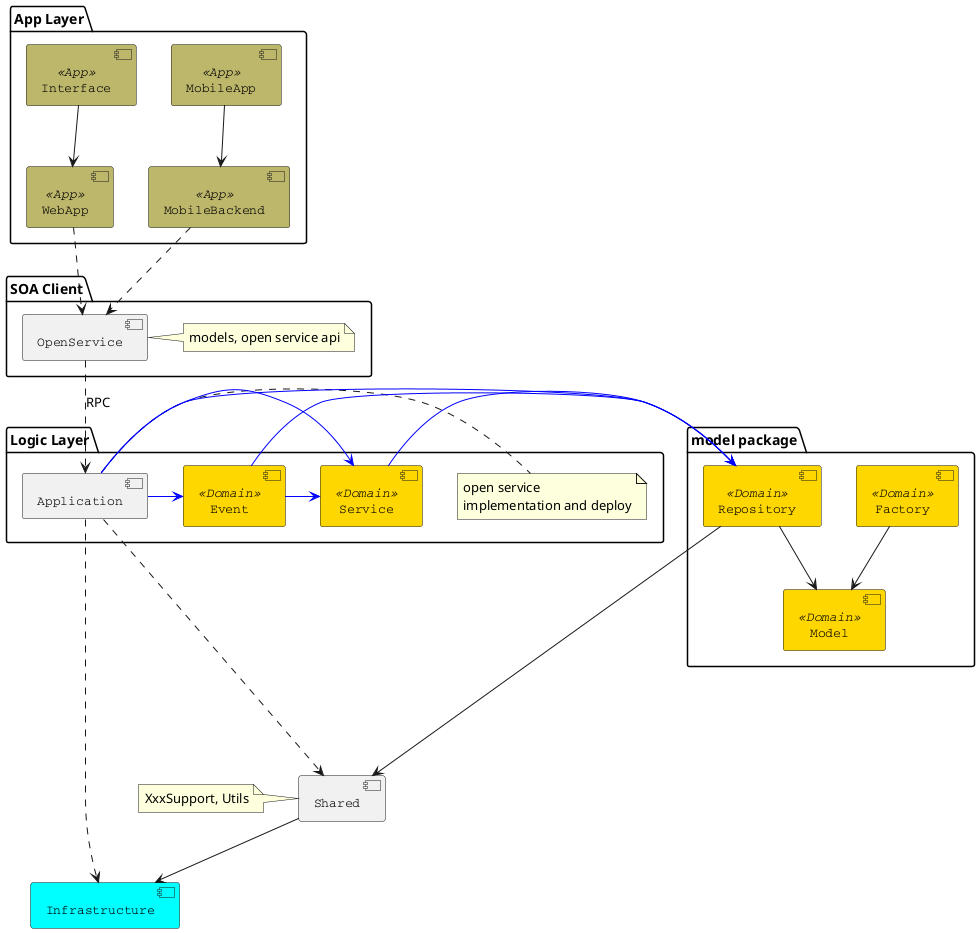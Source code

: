 @startuml

[Infrastructure] #Aqua
[Shared]
note left of Shared : XxxSupport, Utils

package "model package" {
   [Model] <<Domain>>
   [Repository] <<Domain>>
   [Factory] <<Domain>>
}
package "Logic Layer" {
   [Service] <<Domain>>
   [Event] <<Domain>>
   [Application]
   note right of Application : open service\nimplementation and deploy
}

package "SOA Client" {
   [OpenService]
   note right of OpenService : models, open service api
}

package "App Layer" {
    [WebApp] <<App>>
    [MobileBackend] <<App>>
    [Interface] <<App>>
    [MobileApp] <<App>>
}

[Shared] --> [Infrastructure]
[Repository] --> [Shared]
[Repository] --> [Model]
[Service] -[#0000FF]> [Repository]
[Factory] --> [Model]
[Event] -[#0000FF]> [Service]
[Event] -[#0000FF]> [Repository]
[Application] -[#0000FF]> [Repository]
[Application] -[#0000FF]> [Service]
[Application] -[#0000FF]> [Event]
[Application] ....> [Infrastructure]
[Application] ....> [Shared]

[OpenService] ..> [Application]: RPC

[WebApp] ..> [OpenService]
[Interface] --> [WebApp]
[MobileBackend] ..> [OpenService]
[MobileApp] --> [MobileBackend]

skinparam component {
  FontSize 13
  BackgroundColor<<Domain>> gold
  BackgroundColor<<App>> DarkKhaki
  FontName Courier
}

@enduml